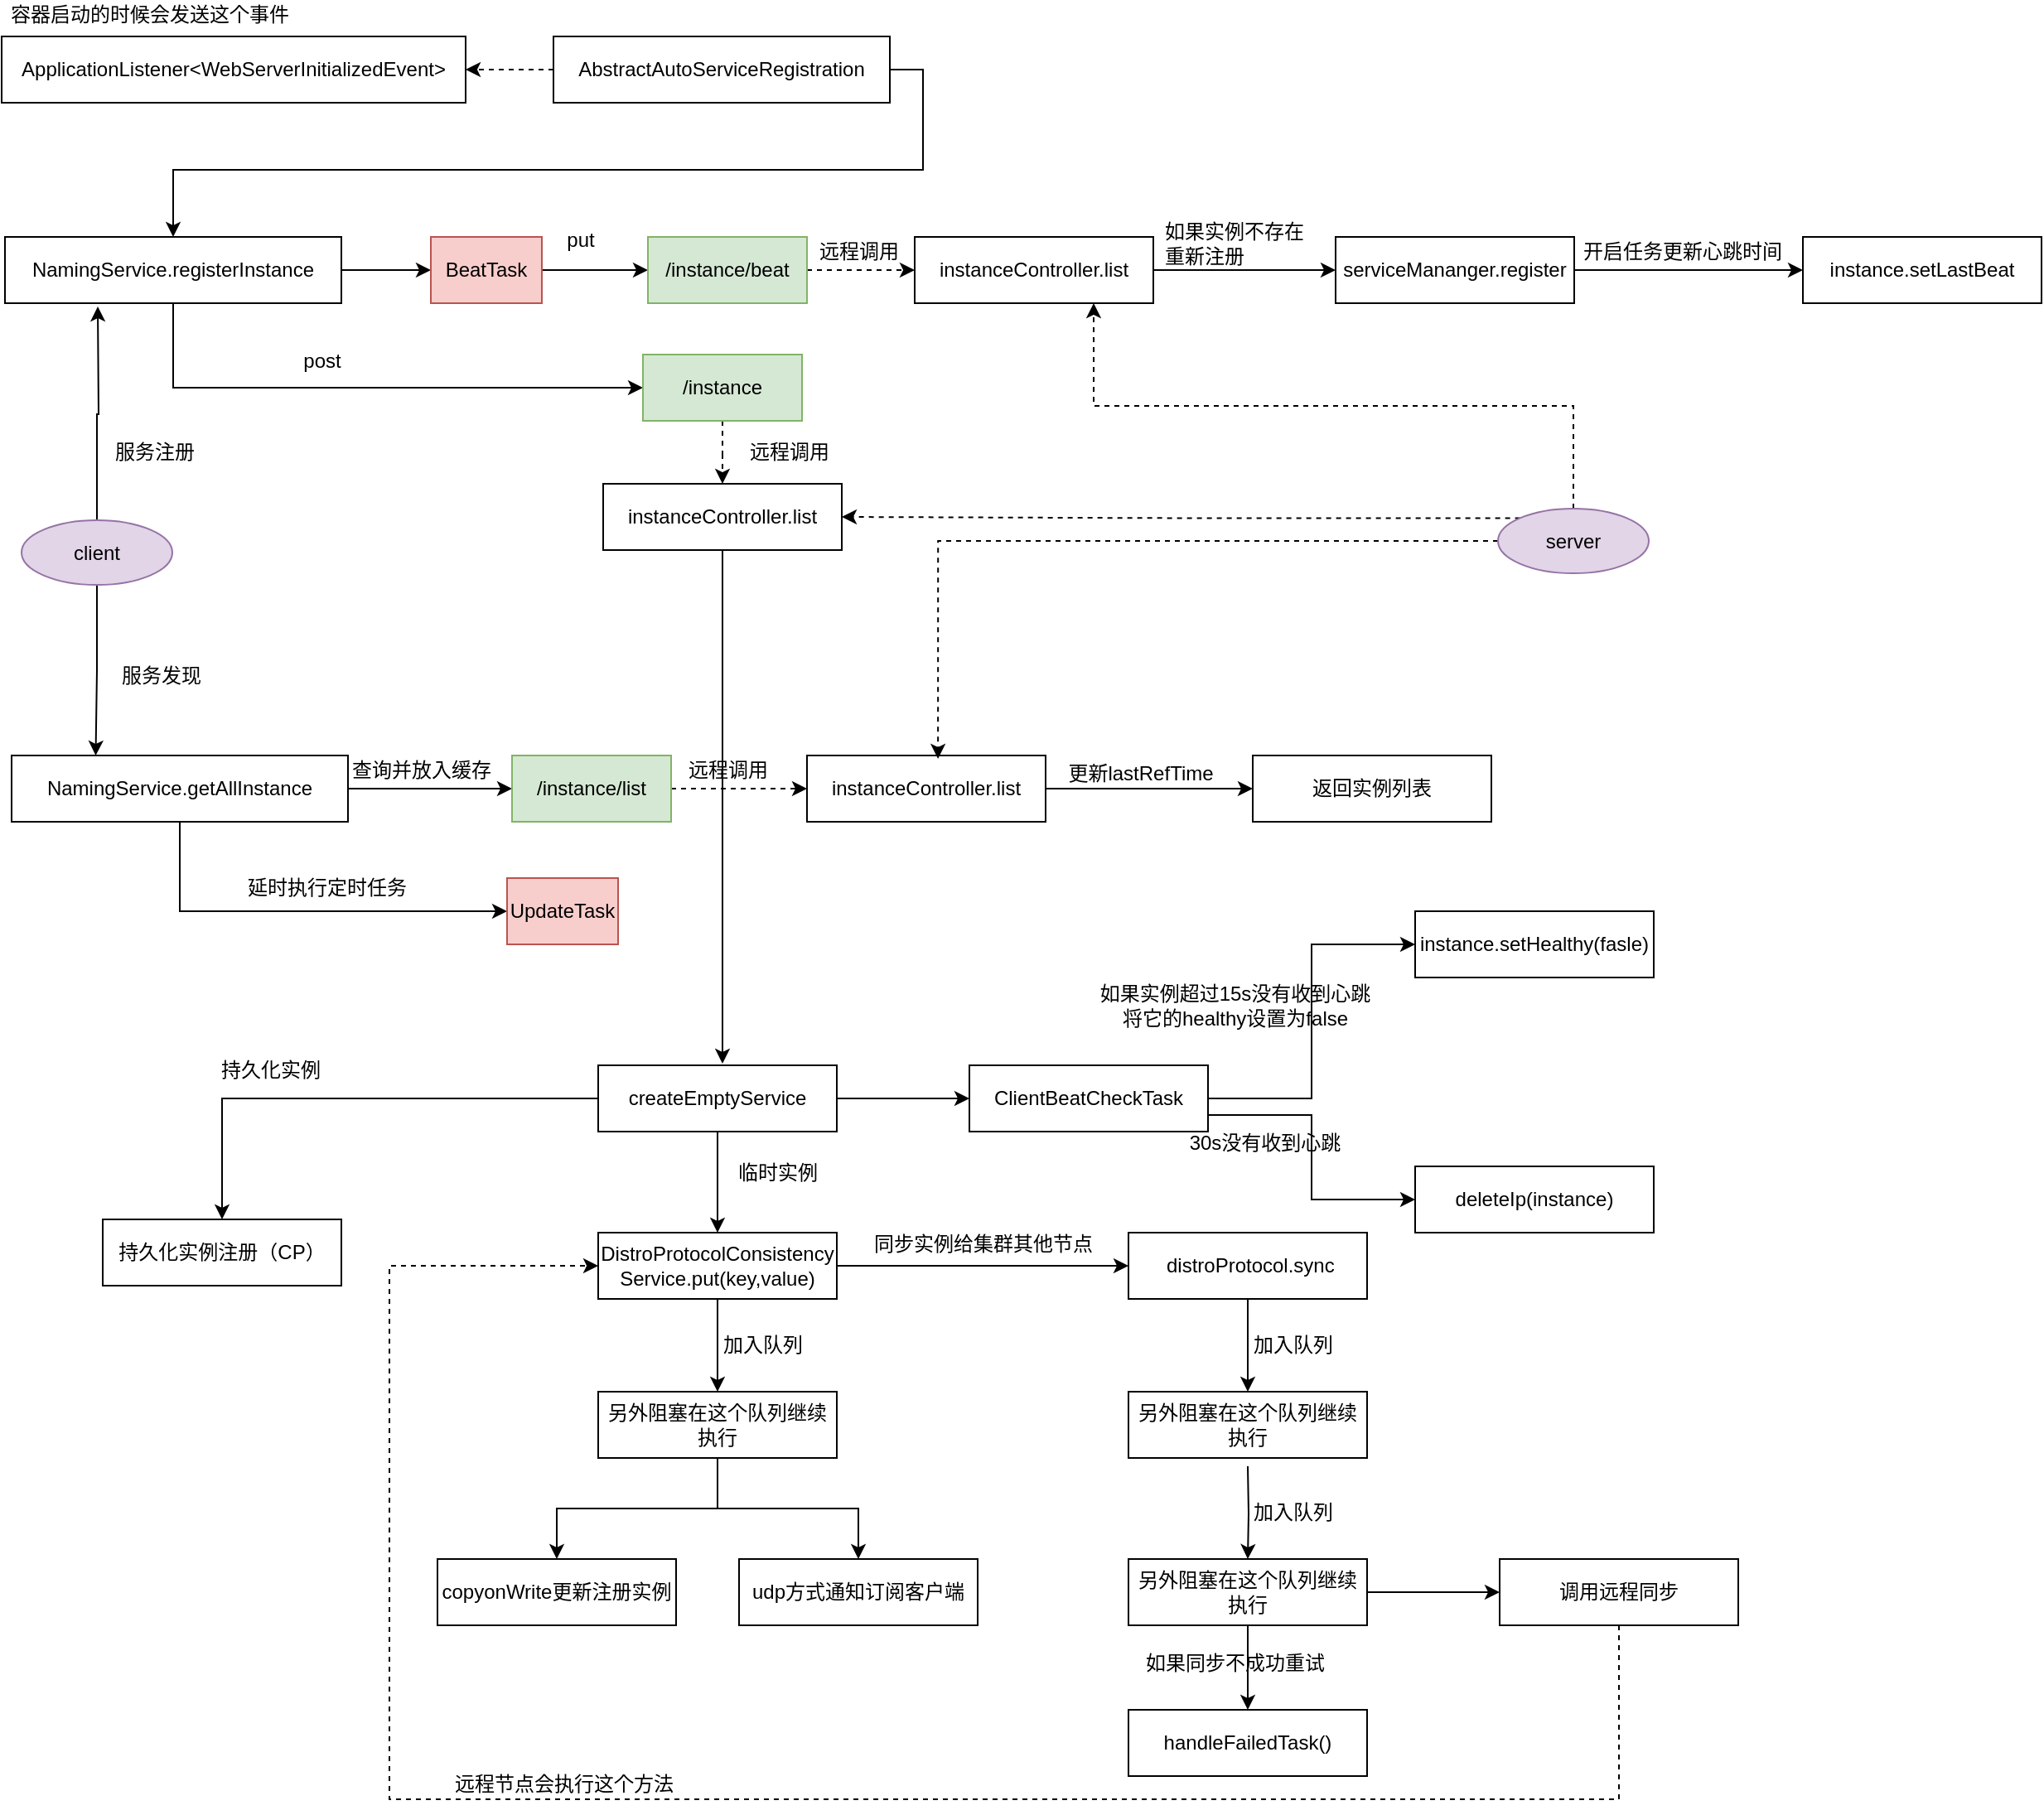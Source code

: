 <mxfile version="14.6.13" type="github">
  <diagram id="foWExXhYiQzyduggugy_" name="nacos-register">
    <mxGraphModel dx="1422" dy="882" grid="0" gridSize="10" guides="1" tooltips="1" connect="1" arrows="1" fold="1" page="1" pageScale="1" pageWidth="827" pageHeight="1169" math="0" shadow="0">
      <root>
        <mxCell id="0" />
        <mxCell id="1" parent="0" />
        <mxCell id="j5nX80cZWwIcQQnSqhvq-4" value="" style="edgeStyle=orthogonalEdgeStyle;rounded=0;orthogonalLoop=1;jettySize=auto;html=1;dashed=1;" parent="1" source="j5nX80cZWwIcQQnSqhvq-1" target="j5nX80cZWwIcQQnSqhvq-2" edge="1">
          <mxGeometry relative="1" as="geometry" />
        </mxCell>
        <mxCell id="j5nX80cZWwIcQQnSqhvq-8" style="edgeStyle=orthogonalEdgeStyle;rounded=0;orthogonalLoop=1;jettySize=auto;html=1;exitX=1;exitY=0.5;exitDx=0;exitDy=0;entryX=0.5;entryY=0;entryDx=0;entryDy=0;" parent="1" source="j5nX80cZWwIcQQnSqhvq-1" target="j5nX80cZWwIcQQnSqhvq-7" edge="1">
          <mxGeometry relative="1" as="geometry" />
        </mxCell>
        <mxCell id="j5nX80cZWwIcQQnSqhvq-1" value="AbstractAutoServiceRegistration" style="rounded=0;whiteSpace=wrap;html=1;" parent="1" vertex="1">
          <mxGeometry x="375" y="100" width="203" height="40" as="geometry" />
        </mxCell>
        <mxCell id="j5nX80cZWwIcQQnSqhvq-2" value="ApplicationListener&amp;lt;WebServerInitializedEvent&amp;gt;" style="rounded=0;whiteSpace=wrap;html=1;" parent="1" vertex="1">
          <mxGeometry x="42" y="100" width="280" height="40" as="geometry" />
        </mxCell>
        <mxCell id="j5nX80cZWwIcQQnSqhvq-12" style="edgeStyle=orthogonalEdgeStyle;rounded=0;orthogonalLoop=1;jettySize=auto;html=1;exitX=1;exitY=0.5;exitDx=0;exitDy=0;entryX=0;entryY=0.5;entryDx=0;entryDy=0;" parent="1" source="j5nX80cZWwIcQQnSqhvq-7" target="j5nX80cZWwIcQQnSqhvq-11" edge="1">
          <mxGeometry relative="1" as="geometry" />
        </mxCell>
        <mxCell id="j5nX80cZWwIcQQnSqhvq-17" style="edgeStyle=orthogonalEdgeStyle;rounded=0;orthogonalLoop=1;jettySize=auto;html=1;exitX=0.5;exitY=1;exitDx=0;exitDy=0;entryX=0;entryY=0.5;entryDx=0;entryDy=0;" parent="1" source="j5nX80cZWwIcQQnSqhvq-7" target="j5nX80cZWwIcQQnSqhvq-14" edge="1">
          <mxGeometry relative="1" as="geometry" />
        </mxCell>
        <mxCell id="j5nX80cZWwIcQQnSqhvq-7" value="NamingService.registerInstance" style="rounded=0;whiteSpace=wrap;html=1;" parent="1" vertex="1">
          <mxGeometry x="44" y="221" width="203" height="40" as="geometry" />
        </mxCell>
        <mxCell id="j5nX80cZWwIcQQnSqhvq-15" style="edgeStyle=orthogonalEdgeStyle;rounded=0;orthogonalLoop=1;jettySize=auto;html=1;exitX=1;exitY=0.5;exitDx=0;exitDy=0;entryX=0;entryY=0.5;entryDx=0;entryDy=0;" parent="1" source="j5nX80cZWwIcQQnSqhvq-11" target="j5nX80cZWwIcQQnSqhvq-13" edge="1">
          <mxGeometry relative="1" as="geometry" />
        </mxCell>
        <mxCell id="j5nX80cZWwIcQQnSqhvq-11" value="BeatTask" style="rounded=0;whiteSpace=wrap;html=1;fillColor=#f8cecc;strokeColor=#b85450;" parent="1" vertex="1">
          <mxGeometry x="301" y="221" width="67" height="40" as="geometry" />
        </mxCell>
        <mxCell id="h4xfZA1LVQiVuEA5MYY8-26" style="edgeStyle=orthogonalEdgeStyle;rounded=0;orthogonalLoop=1;jettySize=auto;html=1;exitX=1;exitY=0.5;exitDx=0;exitDy=0;entryX=0;entryY=0.5;entryDx=0;entryDy=0;dashed=1;" edge="1" parent="1" source="j5nX80cZWwIcQQnSqhvq-13" target="h4xfZA1LVQiVuEA5MYY8-24">
          <mxGeometry relative="1" as="geometry" />
        </mxCell>
        <mxCell id="j5nX80cZWwIcQQnSqhvq-13" value="/instance/beat" style="rounded=0;whiteSpace=wrap;html=1;fillColor=#d5e8d4;strokeColor=#82b366;" parent="1" vertex="1">
          <mxGeometry x="432" y="221" width="96" height="40" as="geometry" />
        </mxCell>
        <mxCell id="h4xfZA1LVQiVuEA5MYY8-40" style="edgeStyle=orthogonalEdgeStyle;rounded=0;orthogonalLoop=1;jettySize=auto;html=1;exitX=0.5;exitY=1;exitDx=0;exitDy=0;dashed=1;" edge="1" parent="1" source="j5nX80cZWwIcQQnSqhvq-14" target="h4xfZA1LVQiVuEA5MYY8-39">
          <mxGeometry relative="1" as="geometry" />
        </mxCell>
        <mxCell id="j5nX80cZWwIcQQnSqhvq-14" value="/instance" style="rounded=0;whiteSpace=wrap;html=1;fillColor=#d5e8d4;strokeColor=#82b366;" parent="1" vertex="1">
          <mxGeometry x="429" y="292" width="96" height="40" as="geometry" />
        </mxCell>
        <mxCell id="j5nX80cZWwIcQQnSqhvq-16" value="put" style="text;html=1;align=center;verticalAlign=middle;resizable=0;points=[];autosize=1;strokeColor=none;" parent="1" vertex="1">
          <mxGeometry x="377" y="214" width="27" height="18" as="geometry" />
        </mxCell>
        <mxCell id="j5nX80cZWwIcQQnSqhvq-18" value="post" style="text;html=1;align=center;verticalAlign=middle;resizable=0;points=[];autosize=1;strokeColor=none;" parent="1" vertex="1">
          <mxGeometry x="218" y="287" width="33" height="18" as="geometry" />
        </mxCell>
        <mxCell id="h4xfZA1LVQiVuEA5MYY8-1" value="容器启动的时候会发送这个事件" style="text;html=1;align=center;verticalAlign=middle;resizable=0;points=[];autosize=1;strokeColor=none;" vertex="1" parent="1">
          <mxGeometry x="42" y="78" width="178" height="18" as="geometry" />
        </mxCell>
        <mxCell id="h4xfZA1LVQiVuEA5MYY8-4" style="edgeStyle=orthogonalEdgeStyle;rounded=0;orthogonalLoop=1;jettySize=auto;html=1;exitX=0.5;exitY=0;exitDx=0;exitDy=0;" edge="1" parent="1" source="h4xfZA1LVQiVuEA5MYY8-2">
          <mxGeometry relative="1" as="geometry">
            <mxPoint x="100" y="263" as="targetPoint" />
          </mxGeometry>
        </mxCell>
        <mxCell id="h4xfZA1LVQiVuEA5MYY8-6" style="edgeStyle=orthogonalEdgeStyle;rounded=0;orthogonalLoop=1;jettySize=auto;html=1;exitX=0.5;exitY=1;exitDx=0;exitDy=0;entryX=0.25;entryY=0;entryDx=0;entryDy=0;" edge="1" parent="1" source="h4xfZA1LVQiVuEA5MYY8-2" target="h4xfZA1LVQiVuEA5MYY8-5">
          <mxGeometry relative="1" as="geometry">
            <mxPoint x="100" y="504" as="targetPoint" />
          </mxGeometry>
        </mxCell>
        <mxCell id="h4xfZA1LVQiVuEA5MYY8-2" value="client" style="ellipse;whiteSpace=wrap;html=1;fillColor=#e1d5e7;strokeColor=#9673a6;" vertex="1" parent="1">
          <mxGeometry x="54" y="392" width="91" height="39" as="geometry" />
        </mxCell>
        <mxCell id="h4xfZA1LVQiVuEA5MYY8-8" style="edgeStyle=orthogonalEdgeStyle;rounded=0;orthogonalLoop=1;jettySize=auto;html=1;exitX=1;exitY=0.5;exitDx=0;exitDy=0;" edge="1" parent="1" source="h4xfZA1LVQiVuEA5MYY8-5" target="h4xfZA1LVQiVuEA5MYY8-7">
          <mxGeometry relative="1" as="geometry" />
        </mxCell>
        <mxCell id="h4xfZA1LVQiVuEA5MYY8-12" style="edgeStyle=orthogonalEdgeStyle;rounded=0;orthogonalLoop=1;jettySize=auto;html=1;exitX=0.5;exitY=1;exitDx=0;exitDy=0;entryX=0;entryY=0.5;entryDx=0;entryDy=0;" edge="1" parent="1" source="h4xfZA1LVQiVuEA5MYY8-5" target="h4xfZA1LVQiVuEA5MYY8-11">
          <mxGeometry relative="1" as="geometry" />
        </mxCell>
        <mxCell id="h4xfZA1LVQiVuEA5MYY8-5" value="NamingService.getAllInstance" style="rounded=0;whiteSpace=wrap;html=1;" vertex="1" parent="1">
          <mxGeometry x="48" y="534" width="203" height="40" as="geometry" />
        </mxCell>
        <mxCell id="h4xfZA1LVQiVuEA5MYY8-17" style="edgeStyle=orthogonalEdgeStyle;rounded=0;orthogonalLoop=1;jettySize=auto;html=1;exitX=1;exitY=0.5;exitDx=0;exitDy=0;entryX=0;entryY=0.5;entryDx=0;entryDy=0;dashed=1;" edge="1" parent="1" source="h4xfZA1LVQiVuEA5MYY8-7" target="h4xfZA1LVQiVuEA5MYY8-14">
          <mxGeometry relative="1" as="geometry" />
        </mxCell>
        <mxCell id="h4xfZA1LVQiVuEA5MYY8-7" value="/instance/list" style="rounded=0;whiteSpace=wrap;html=1;fillColor=#d5e8d4;strokeColor=#82b366;" vertex="1" parent="1">
          <mxGeometry x="350" y="534" width="96" height="40" as="geometry" />
        </mxCell>
        <mxCell id="h4xfZA1LVQiVuEA5MYY8-9" value="查询并放入缓存" style="text;html=1;align=center;verticalAlign=middle;resizable=0;points=[];autosize=1;strokeColor=none;" vertex="1" parent="1">
          <mxGeometry x="248" y="534" width="94" height="18" as="geometry" />
        </mxCell>
        <mxCell id="h4xfZA1LVQiVuEA5MYY8-11" value="UpdateTask" style="rounded=0;whiteSpace=wrap;html=1;fillColor=#f8cecc;strokeColor=#b85450;" vertex="1" parent="1">
          <mxGeometry x="347" y="608" width="67" height="40" as="geometry" />
        </mxCell>
        <mxCell id="h4xfZA1LVQiVuEA5MYY8-13" value="延时执行定时任务" style="text;html=1;align=center;verticalAlign=middle;resizable=0;points=[];autosize=1;strokeColor=none;" vertex="1" parent="1">
          <mxGeometry x="185" y="605" width="106" height="18" as="geometry" />
        </mxCell>
        <mxCell id="h4xfZA1LVQiVuEA5MYY8-22" style="edgeStyle=orthogonalEdgeStyle;rounded=0;orthogonalLoop=1;jettySize=auto;html=1;exitX=1;exitY=0.5;exitDx=0;exitDy=0;entryX=0;entryY=0.5;entryDx=0;entryDy=0;" edge="1" parent="1" source="h4xfZA1LVQiVuEA5MYY8-14" target="h4xfZA1LVQiVuEA5MYY8-21">
          <mxGeometry relative="1" as="geometry" />
        </mxCell>
        <mxCell id="h4xfZA1LVQiVuEA5MYY8-14" value="instanceController.list" style="rounded=0;whiteSpace=wrap;html=1;" vertex="1" parent="1">
          <mxGeometry x="528" y="534" width="144" height="40" as="geometry" />
        </mxCell>
        <mxCell id="h4xfZA1LVQiVuEA5MYY8-15" value="服务注册" style="text;html=1;align=center;verticalAlign=middle;resizable=0;points=[];autosize=1;strokeColor=none;" vertex="1" parent="1">
          <mxGeometry x="105" y="342" width="58" height="18" as="geometry" />
        </mxCell>
        <mxCell id="h4xfZA1LVQiVuEA5MYY8-16" value="服务发现" style="text;html=1;align=center;verticalAlign=middle;resizable=0;points=[];autosize=1;strokeColor=none;" vertex="1" parent="1">
          <mxGeometry x="109" y="477" width="58" height="18" as="geometry" />
        </mxCell>
        <mxCell id="h4xfZA1LVQiVuEA5MYY8-19" style="edgeStyle=orthogonalEdgeStyle;rounded=0;orthogonalLoop=1;jettySize=auto;html=1;exitX=0;exitY=0.5;exitDx=0;exitDy=0;entryX=0.549;entryY=0.05;entryDx=0;entryDy=0;entryPerimeter=0;dashed=1;" edge="1" parent="1" source="h4xfZA1LVQiVuEA5MYY8-18" target="h4xfZA1LVQiVuEA5MYY8-14">
          <mxGeometry relative="1" as="geometry" />
        </mxCell>
        <mxCell id="h4xfZA1LVQiVuEA5MYY8-38" style="edgeStyle=orthogonalEdgeStyle;rounded=0;orthogonalLoop=1;jettySize=auto;html=1;exitX=0.5;exitY=0;exitDx=0;exitDy=0;entryX=0.75;entryY=1;entryDx=0;entryDy=0;dashed=1;" edge="1" parent="1" source="h4xfZA1LVQiVuEA5MYY8-18" target="h4xfZA1LVQiVuEA5MYY8-24">
          <mxGeometry relative="1" as="geometry" />
        </mxCell>
        <mxCell id="h4xfZA1LVQiVuEA5MYY8-42" style="edgeStyle=orthogonalEdgeStyle;rounded=0;orthogonalLoop=1;jettySize=auto;html=1;exitX=0;exitY=0;exitDx=0;exitDy=0;entryX=1;entryY=0.5;entryDx=0;entryDy=0;dashed=1;" edge="1" parent="1" source="h4xfZA1LVQiVuEA5MYY8-18" target="h4xfZA1LVQiVuEA5MYY8-39">
          <mxGeometry relative="1" as="geometry" />
        </mxCell>
        <mxCell id="h4xfZA1LVQiVuEA5MYY8-18" value="server" style="ellipse;whiteSpace=wrap;html=1;fillColor=#e1d5e7;strokeColor=#9673a6;" vertex="1" parent="1">
          <mxGeometry x="945" y="385" width="91" height="39" as="geometry" />
        </mxCell>
        <mxCell id="h4xfZA1LVQiVuEA5MYY8-21" value="返回实例列表" style="rounded=0;whiteSpace=wrap;html=1;" vertex="1" parent="1">
          <mxGeometry x="797" y="534" width="144" height="40" as="geometry" />
        </mxCell>
        <mxCell id="h4xfZA1LVQiVuEA5MYY8-23" value="更新lastRefTime" style="text;html=1;align=center;verticalAlign=middle;resizable=0;points=[];autosize=1;strokeColor=none;" vertex="1" parent="1">
          <mxGeometry x="680" y="536" width="98" height="18" as="geometry" />
        </mxCell>
        <mxCell id="h4xfZA1LVQiVuEA5MYY8-32" style="edgeStyle=orthogonalEdgeStyle;rounded=0;orthogonalLoop=1;jettySize=auto;html=1;exitX=1;exitY=0.5;exitDx=0;exitDy=0;entryX=0;entryY=0.5;entryDx=0;entryDy=0;" edge="1" parent="1" source="h4xfZA1LVQiVuEA5MYY8-24" target="h4xfZA1LVQiVuEA5MYY8-31">
          <mxGeometry relative="1" as="geometry" />
        </mxCell>
        <mxCell id="h4xfZA1LVQiVuEA5MYY8-24" value="instanceController.list" style="rounded=0;whiteSpace=wrap;html=1;" vertex="1" parent="1">
          <mxGeometry x="593" y="221" width="144" height="40" as="geometry" />
        </mxCell>
        <mxCell id="h4xfZA1LVQiVuEA5MYY8-25" value="远程调用" style="text;html=1;align=center;verticalAlign=middle;resizable=0;points=[];autosize=1;strokeColor=none;" vertex="1" parent="1">
          <mxGeometry x="451" y="534" width="58" height="18" as="geometry" />
        </mxCell>
        <mxCell id="h4xfZA1LVQiVuEA5MYY8-27" value="远程调用" style="text;html=1;align=center;verticalAlign=middle;resizable=0;points=[];autosize=1;strokeColor=none;" vertex="1" parent="1">
          <mxGeometry x="530" y="221" width="58" height="18" as="geometry" />
        </mxCell>
        <mxCell id="h4xfZA1LVQiVuEA5MYY8-35" value="" style="edgeStyle=orthogonalEdgeStyle;rounded=0;orthogonalLoop=1;jettySize=auto;html=1;" edge="1" parent="1" source="h4xfZA1LVQiVuEA5MYY8-31" target="h4xfZA1LVQiVuEA5MYY8-34">
          <mxGeometry relative="1" as="geometry" />
        </mxCell>
        <mxCell id="h4xfZA1LVQiVuEA5MYY8-31" value="serviceMananger.register" style="rounded=0;whiteSpace=wrap;html=1;" vertex="1" parent="1">
          <mxGeometry x="847" y="221" width="144" height="40" as="geometry" />
        </mxCell>
        <mxCell id="h4xfZA1LVQiVuEA5MYY8-33" value="如果实例不存在&lt;br&gt;重新注册" style="text;html=1;align=left;verticalAlign=middle;resizable=0;points=[];autosize=1;strokeColor=none;" vertex="1" parent="1">
          <mxGeometry x="742" y="209" width="94" height="32" as="geometry" />
        </mxCell>
        <mxCell id="h4xfZA1LVQiVuEA5MYY8-34" value="instance.setLastBeat" style="rounded=0;whiteSpace=wrap;html=1;" vertex="1" parent="1">
          <mxGeometry x="1129" y="221" width="144" height="40" as="geometry" />
        </mxCell>
        <mxCell id="h4xfZA1LVQiVuEA5MYY8-36" value="开启任务更新心跳时间" style="text;html=1;align=center;verticalAlign=middle;resizable=0;points=[];autosize=1;strokeColor=none;" vertex="1" parent="1">
          <mxGeometry x="991" y="221" width="130" height="18" as="geometry" />
        </mxCell>
        <mxCell id="h4xfZA1LVQiVuEA5MYY8-43" style="edgeStyle=orthogonalEdgeStyle;rounded=0;orthogonalLoop=1;jettySize=auto;html=1;exitX=0.5;exitY=1;exitDx=0;exitDy=0;" edge="1" parent="1" source="h4xfZA1LVQiVuEA5MYY8-39">
          <mxGeometry relative="1" as="geometry">
            <mxPoint x="477" y="720" as="targetPoint" />
          </mxGeometry>
        </mxCell>
        <mxCell id="h4xfZA1LVQiVuEA5MYY8-39" value="instanceController.list" style="rounded=0;whiteSpace=wrap;html=1;" vertex="1" parent="1">
          <mxGeometry x="405" y="370" width="144" height="40" as="geometry" />
        </mxCell>
        <mxCell id="h4xfZA1LVQiVuEA5MYY8-41" value="远程调用" style="text;html=1;align=center;verticalAlign=middle;resizable=0;points=[];autosize=1;strokeColor=none;" vertex="1" parent="1">
          <mxGeometry x="488" y="342" width="58" height="18" as="geometry" />
        </mxCell>
        <mxCell id="h4xfZA1LVQiVuEA5MYY8-47" value="" style="edgeStyle=orthogonalEdgeStyle;rounded=0;orthogonalLoop=1;jettySize=auto;html=1;" edge="1" parent="1" source="h4xfZA1LVQiVuEA5MYY8-44" target="h4xfZA1LVQiVuEA5MYY8-46">
          <mxGeometry relative="1" as="geometry" />
        </mxCell>
        <mxCell id="h4xfZA1LVQiVuEA5MYY8-58" style="edgeStyle=orthogonalEdgeStyle;rounded=0;orthogonalLoop=1;jettySize=auto;html=1;exitX=0;exitY=0.5;exitDx=0;exitDy=0;entryX=0.5;entryY=0;entryDx=0;entryDy=0;" edge="1" parent="1" source="h4xfZA1LVQiVuEA5MYY8-44" target="h4xfZA1LVQiVuEA5MYY8-55">
          <mxGeometry relative="1" as="geometry" />
        </mxCell>
        <mxCell id="h4xfZA1LVQiVuEA5MYY8-59" style="edgeStyle=orthogonalEdgeStyle;rounded=0;orthogonalLoop=1;jettySize=auto;html=1;exitX=0.5;exitY=1;exitDx=0;exitDy=0;" edge="1" parent="1" source="h4xfZA1LVQiVuEA5MYY8-44" target="h4xfZA1LVQiVuEA5MYY8-57">
          <mxGeometry relative="1" as="geometry" />
        </mxCell>
        <mxCell id="h4xfZA1LVQiVuEA5MYY8-44" value="createEmptyService" style="rounded=0;whiteSpace=wrap;html=1;" vertex="1" parent="1">
          <mxGeometry x="402" y="721" width="144" height="40" as="geometry" />
        </mxCell>
        <mxCell id="h4xfZA1LVQiVuEA5MYY8-50" style="edgeStyle=orthogonalEdgeStyle;rounded=0;orthogonalLoop=1;jettySize=auto;html=1;exitX=1;exitY=0.5;exitDx=0;exitDy=0;entryX=0;entryY=0.5;entryDx=0;entryDy=0;" edge="1" parent="1" source="h4xfZA1LVQiVuEA5MYY8-46" target="h4xfZA1LVQiVuEA5MYY8-49">
          <mxGeometry relative="1" as="geometry" />
        </mxCell>
        <mxCell id="h4xfZA1LVQiVuEA5MYY8-53" style="edgeStyle=orthogonalEdgeStyle;rounded=0;orthogonalLoop=1;jettySize=auto;html=1;exitX=1;exitY=0.75;exitDx=0;exitDy=0;entryX=0;entryY=0.5;entryDx=0;entryDy=0;" edge="1" parent="1" source="h4xfZA1LVQiVuEA5MYY8-46" target="h4xfZA1LVQiVuEA5MYY8-52">
          <mxGeometry relative="1" as="geometry" />
        </mxCell>
        <mxCell id="h4xfZA1LVQiVuEA5MYY8-46" value="ClientBeatCheckTask" style="rounded=0;whiteSpace=wrap;html=1;" vertex="1" parent="1">
          <mxGeometry x="626" y="721" width="144" height="40" as="geometry" />
        </mxCell>
        <mxCell id="h4xfZA1LVQiVuEA5MYY8-49" value="instance.setHealthy(fasle)" style="rounded=0;whiteSpace=wrap;html=1;" vertex="1" parent="1">
          <mxGeometry x="895" y="628" width="144" height="40" as="geometry" />
        </mxCell>
        <mxCell id="h4xfZA1LVQiVuEA5MYY8-51" value="如果实例超过15s没有收到心跳&lt;br&gt;将它的healthy设置为false" style="text;html=1;align=center;verticalAlign=middle;resizable=0;points=[];autosize=1;strokeColor=none;" vertex="1" parent="1">
          <mxGeometry x="699" y="669" width="173" height="32" as="geometry" />
        </mxCell>
        <mxCell id="h4xfZA1LVQiVuEA5MYY8-52" value="deleteIp(instance)" style="rounded=0;whiteSpace=wrap;html=1;" vertex="1" parent="1">
          <mxGeometry x="895" y="782" width="144" height="40" as="geometry" />
        </mxCell>
        <mxCell id="h4xfZA1LVQiVuEA5MYY8-54" value="30s没有收到心跳" style="text;html=1;align=center;verticalAlign=middle;resizable=0;points=[];autosize=1;strokeColor=none;" vertex="1" parent="1">
          <mxGeometry x="753" y="759" width="101" height="18" as="geometry" />
        </mxCell>
        <mxCell id="h4xfZA1LVQiVuEA5MYY8-55" value="持久化实例注册（CP）" style="rounded=0;whiteSpace=wrap;html=1;" vertex="1" parent="1">
          <mxGeometry x="103" y="814" width="144" height="40" as="geometry" />
        </mxCell>
        <mxCell id="h4xfZA1LVQiVuEA5MYY8-64" style="edgeStyle=orthogonalEdgeStyle;rounded=0;orthogonalLoop=1;jettySize=auto;html=1;exitX=0.5;exitY=1;exitDx=0;exitDy=0;" edge="1" parent="1" source="h4xfZA1LVQiVuEA5MYY8-57" target="h4xfZA1LVQiVuEA5MYY8-63">
          <mxGeometry relative="1" as="geometry" />
        </mxCell>
        <mxCell id="h4xfZA1LVQiVuEA5MYY8-72" style="edgeStyle=orthogonalEdgeStyle;rounded=0;orthogonalLoop=1;jettySize=auto;html=1;exitX=1;exitY=0.5;exitDx=0;exitDy=0;" edge="1" parent="1" source="h4xfZA1LVQiVuEA5MYY8-57" target="h4xfZA1LVQiVuEA5MYY8-71">
          <mxGeometry relative="1" as="geometry" />
        </mxCell>
        <mxCell id="h4xfZA1LVQiVuEA5MYY8-57" value="DistroProtocolConsistency&lt;br&gt;Service.put(key,value)" style="rounded=0;whiteSpace=wrap;html=1;" vertex="1" parent="1">
          <mxGeometry x="402" y="822" width="144" height="40" as="geometry" />
        </mxCell>
        <mxCell id="h4xfZA1LVQiVuEA5MYY8-60" value="持久化实例" style="text;html=1;align=center;verticalAlign=middle;resizable=0;points=[];autosize=1;strokeColor=none;" vertex="1" parent="1">
          <mxGeometry x="169" y="715" width="70" height="18" as="geometry" />
        </mxCell>
        <mxCell id="h4xfZA1LVQiVuEA5MYY8-61" value="临时实例" style="text;html=1;align=center;verticalAlign=middle;resizable=0;points=[];autosize=1;strokeColor=none;" vertex="1" parent="1">
          <mxGeometry x="481" y="777" width="58" height="18" as="geometry" />
        </mxCell>
        <mxCell id="h4xfZA1LVQiVuEA5MYY8-67" value="" style="edgeStyle=orthogonalEdgeStyle;rounded=0;orthogonalLoop=1;jettySize=auto;html=1;" edge="1" parent="1" source="h4xfZA1LVQiVuEA5MYY8-63" target="h4xfZA1LVQiVuEA5MYY8-66">
          <mxGeometry relative="1" as="geometry" />
        </mxCell>
        <mxCell id="h4xfZA1LVQiVuEA5MYY8-69" style="edgeStyle=orthogonalEdgeStyle;rounded=0;orthogonalLoop=1;jettySize=auto;html=1;exitX=0.5;exitY=1;exitDx=0;exitDy=0;entryX=0.5;entryY=0;entryDx=0;entryDy=0;" edge="1" parent="1" source="h4xfZA1LVQiVuEA5MYY8-63" target="h4xfZA1LVQiVuEA5MYY8-68">
          <mxGeometry relative="1" as="geometry" />
        </mxCell>
        <mxCell id="h4xfZA1LVQiVuEA5MYY8-63" value="另外阻塞在这个队列继续执行" style="rounded=0;whiteSpace=wrap;html=1;" vertex="1" parent="1">
          <mxGeometry x="402" y="918" width="144" height="40" as="geometry" />
        </mxCell>
        <mxCell id="h4xfZA1LVQiVuEA5MYY8-65" value="加入队列" style="text;html=1;align=center;verticalAlign=middle;resizable=0;points=[];autosize=1;strokeColor=none;" vertex="1" parent="1">
          <mxGeometry x="472" y="881" width="58" height="18" as="geometry" />
        </mxCell>
        <mxCell id="h4xfZA1LVQiVuEA5MYY8-66" value="copyonWrite更新注册实例" style="rounded=0;whiteSpace=wrap;html=1;" vertex="1" parent="1">
          <mxGeometry x="305" y="1019" width="144" height="40" as="geometry" />
        </mxCell>
        <mxCell id="h4xfZA1LVQiVuEA5MYY8-68" value="udp方式通知订阅客户端" style="rounded=0;whiteSpace=wrap;html=1;" vertex="1" parent="1">
          <mxGeometry x="487" y="1019" width="144" height="40" as="geometry" />
        </mxCell>
        <mxCell id="h4xfZA1LVQiVuEA5MYY8-76" style="edgeStyle=orthogonalEdgeStyle;rounded=0;orthogonalLoop=1;jettySize=auto;html=1;exitX=0.5;exitY=1;exitDx=0;exitDy=0;" edge="1" parent="1" source="h4xfZA1LVQiVuEA5MYY8-71" target="h4xfZA1LVQiVuEA5MYY8-74">
          <mxGeometry relative="1" as="geometry" />
        </mxCell>
        <mxCell id="h4xfZA1LVQiVuEA5MYY8-71" value="&amp;nbsp;distroProtocol.sync" style="rounded=0;whiteSpace=wrap;html=1;" vertex="1" parent="1">
          <mxGeometry x="722" y="822" width="144" height="40" as="geometry" />
        </mxCell>
        <mxCell id="h4xfZA1LVQiVuEA5MYY8-73" value="同步实例给集群其他节点" style="text;html=1;align=center;verticalAlign=middle;resizable=0;points=[];autosize=1;strokeColor=none;" vertex="1" parent="1">
          <mxGeometry x="563" y="820" width="142" height="18" as="geometry" />
        </mxCell>
        <mxCell id="h4xfZA1LVQiVuEA5MYY8-74" value="另外阻塞在这个队列继续执行" style="rounded=0;whiteSpace=wrap;html=1;" vertex="1" parent="1">
          <mxGeometry x="722" y="918" width="144" height="40" as="geometry" />
        </mxCell>
        <mxCell id="h4xfZA1LVQiVuEA5MYY8-75" value="加入队列" style="text;html=1;align=center;verticalAlign=middle;resizable=0;points=[];autosize=1;strokeColor=none;" vertex="1" parent="1">
          <mxGeometry x="792" y="881" width="58" height="18" as="geometry" />
        </mxCell>
        <mxCell id="h4xfZA1LVQiVuEA5MYY8-77" style="edgeStyle=orthogonalEdgeStyle;rounded=0;orthogonalLoop=1;jettySize=auto;html=1;exitX=0.5;exitY=1;exitDx=0;exitDy=0;" edge="1" target="h4xfZA1LVQiVuEA5MYY8-78" parent="1">
          <mxGeometry relative="1" as="geometry">
            <mxPoint x="794" y="963" as="sourcePoint" />
          </mxGeometry>
        </mxCell>
        <mxCell id="h4xfZA1LVQiVuEA5MYY8-81" value="" style="edgeStyle=orthogonalEdgeStyle;rounded=0;orthogonalLoop=1;jettySize=auto;html=1;" edge="1" parent="1" source="h4xfZA1LVQiVuEA5MYY8-78" target="h4xfZA1LVQiVuEA5MYY8-80">
          <mxGeometry relative="1" as="geometry" />
        </mxCell>
        <mxCell id="h4xfZA1LVQiVuEA5MYY8-83" value="" style="edgeStyle=orthogonalEdgeStyle;rounded=0;orthogonalLoop=1;jettySize=auto;html=1;" edge="1" parent="1" source="h4xfZA1LVQiVuEA5MYY8-78" target="h4xfZA1LVQiVuEA5MYY8-82">
          <mxGeometry relative="1" as="geometry" />
        </mxCell>
        <mxCell id="h4xfZA1LVQiVuEA5MYY8-78" value="另外阻塞在这个队列继续执行" style="rounded=0;whiteSpace=wrap;html=1;" vertex="1" parent="1">
          <mxGeometry x="722" y="1019" width="144" height="40" as="geometry" />
        </mxCell>
        <mxCell id="h4xfZA1LVQiVuEA5MYY8-79" value="加入队列" style="text;html=1;align=center;verticalAlign=middle;resizable=0;points=[];autosize=1;strokeColor=none;" vertex="1" parent="1">
          <mxGeometry x="792" y="982" width="58" height="18" as="geometry" />
        </mxCell>
        <mxCell id="h4xfZA1LVQiVuEA5MYY8-85" style="edgeStyle=orthogonalEdgeStyle;rounded=0;orthogonalLoop=1;jettySize=auto;html=1;exitX=0.5;exitY=1;exitDx=0;exitDy=0;entryX=0;entryY=0.5;entryDx=0;entryDy=0;dashed=1;" edge="1" parent="1" source="h4xfZA1LVQiVuEA5MYY8-80" target="h4xfZA1LVQiVuEA5MYY8-57">
          <mxGeometry relative="1" as="geometry">
            <Array as="points">
              <mxPoint x="1018" y="1164" />
              <mxPoint x="276" y="1164" />
              <mxPoint x="276" y="842" />
            </Array>
          </mxGeometry>
        </mxCell>
        <mxCell id="h4xfZA1LVQiVuEA5MYY8-80" value="调用远程同步" style="rounded=0;whiteSpace=wrap;html=1;" vertex="1" parent="1">
          <mxGeometry x="946" y="1019" width="144" height="40" as="geometry" />
        </mxCell>
        <mxCell id="h4xfZA1LVQiVuEA5MYY8-82" value="handleFailedTask()" style="rounded=0;whiteSpace=wrap;html=1;" vertex="1" parent="1">
          <mxGeometry x="722" y="1110" width="144" height="40" as="geometry" />
        </mxCell>
        <mxCell id="h4xfZA1LVQiVuEA5MYY8-84" value="如果同步不成功重试" style="text;html=1;align=center;verticalAlign=middle;resizable=0;points=[];autosize=1;strokeColor=none;" vertex="1" parent="1">
          <mxGeometry x="726.5" y="1073" width="118" height="18" as="geometry" />
        </mxCell>
        <mxCell id="h4xfZA1LVQiVuEA5MYY8-86" value="远程节点会执行这个方法" style="text;html=1;align=center;verticalAlign=middle;resizable=0;points=[];autosize=1;strokeColor=none;" vertex="1" parent="1">
          <mxGeometry x="309.5" y="1146" width="142" height="18" as="geometry" />
        </mxCell>
      </root>
    </mxGraphModel>
  </diagram>
</mxfile>
